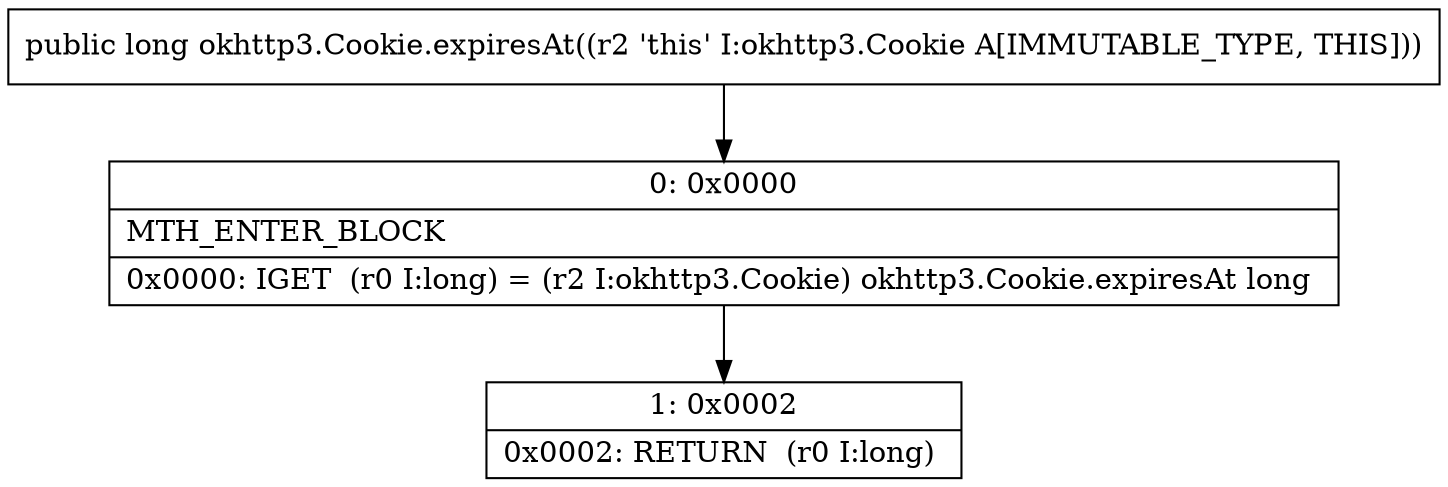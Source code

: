 digraph "CFG forokhttp3.Cookie.expiresAt()J" {
Node_0 [shape=record,label="{0\:\ 0x0000|MTH_ENTER_BLOCK\l|0x0000: IGET  (r0 I:long) = (r2 I:okhttp3.Cookie) okhttp3.Cookie.expiresAt long \l}"];
Node_1 [shape=record,label="{1\:\ 0x0002|0x0002: RETURN  (r0 I:long) \l}"];
MethodNode[shape=record,label="{public long okhttp3.Cookie.expiresAt((r2 'this' I:okhttp3.Cookie A[IMMUTABLE_TYPE, THIS])) }"];
MethodNode -> Node_0;
Node_0 -> Node_1;
}

